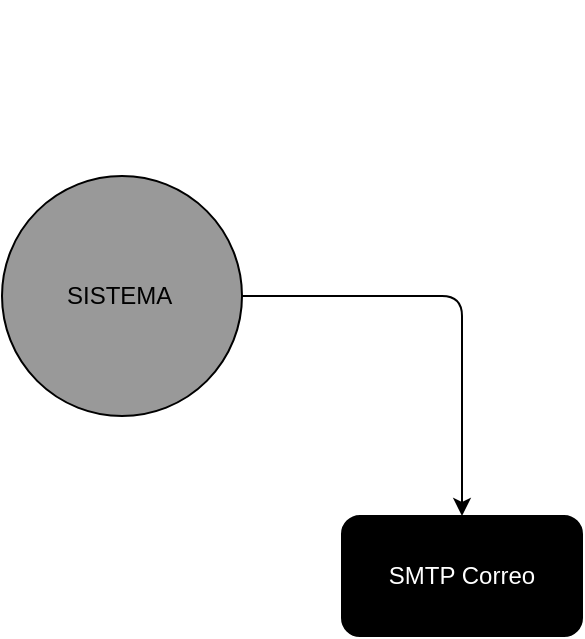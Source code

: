 <mxfile>
    <diagram id="CmDBbz8iniy7AN3xy7NE" name="Page-1">
        <mxGraphModel dx="758" dy="607" grid="0" gridSize="10" guides="1" tooltips="1" connect="1" arrows="1" fold="1" page="1" pageScale="1" pageWidth="827" pageHeight="1169" math="0" shadow="0">
            <root>
                <mxCell id="0"/>
                <mxCell id="1" parent="0"/>
                <mxCell id="4" value="" style="group;fillColor=default;fontColor=#000000;" vertex="1" connectable="0" parent="1">
                    <mxGeometry x="269" y="200" width="120" height="120" as="geometry"/>
                </mxCell>
                <mxCell id="2" value="" style="ellipse;whiteSpace=wrap;html=1;fillColor=#999999;" vertex="1" parent="4">
                    <mxGeometry width="120" height="120" as="geometry"/>
                </mxCell>
                <mxCell id="3" value="&lt;font color=&quot;#000000&quot;&gt;SISTEMA&amp;nbsp;&lt;/font&gt;" style="text;html=1;resizable=0;autosize=1;align=center;verticalAlign=middle;points=[];fillColor=none;strokeColor=none;rounded=0;" vertex="1" parent="4">
                    <mxGeometry x="25" y="50" width="70" height="20" as="geometry"/>
                </mxCell>
                <mxCell id="9" value="&lt;font color=&quot;#ffffff&quot;&gt;SMTP Correo&lt;/font&gt;" style="rounded=1;whiteSpace=wrap;html=1;fontColor=#000000;fillColor=#000000;" vertex="1" parent="1">
                    <mxGeometry x="439" y="370" width="120" height="60" as="geometry"/>
                </mxCell>
                <mxCell id="11" style="edgeStyle=none;html=1;entryX=0.5;entryY=0;entryDx=0;entryDy=0;fontColor=#FFFFFF;" edge="1" parent="1" source="2" target="9">
                    <mxGeometry relative="1" as="geometry">
                        <Array as="points">
                            <mxPoint x="499" y="260"/>
                        </Array>
                    </mxGeometry>
                </mxCell>
                <mxCell id="12" value="&lt;p style=&quot;line-height: 1.4&quot;&gt;&lt;font style=&quot;font-size: 20px&quot;&gt;Diagrama de integracion&amp;nbsp;&lt;/font&gt;&lt;/p&gt;" style="text;html=1;resizable=0;autosize=1;align=center;verticalAlign=middle;points=[];fillColor=none;strokeColor=none;rounded=0;fontColor=#FFFFFF;" vertex="1" parent="1">
                    <mxGeometry x="284" y="112" width="233" height="56" as="geometry"/>
                </mxCell>
            </root>
        </mxGraphModel>
    </diagram>
</mxfile>